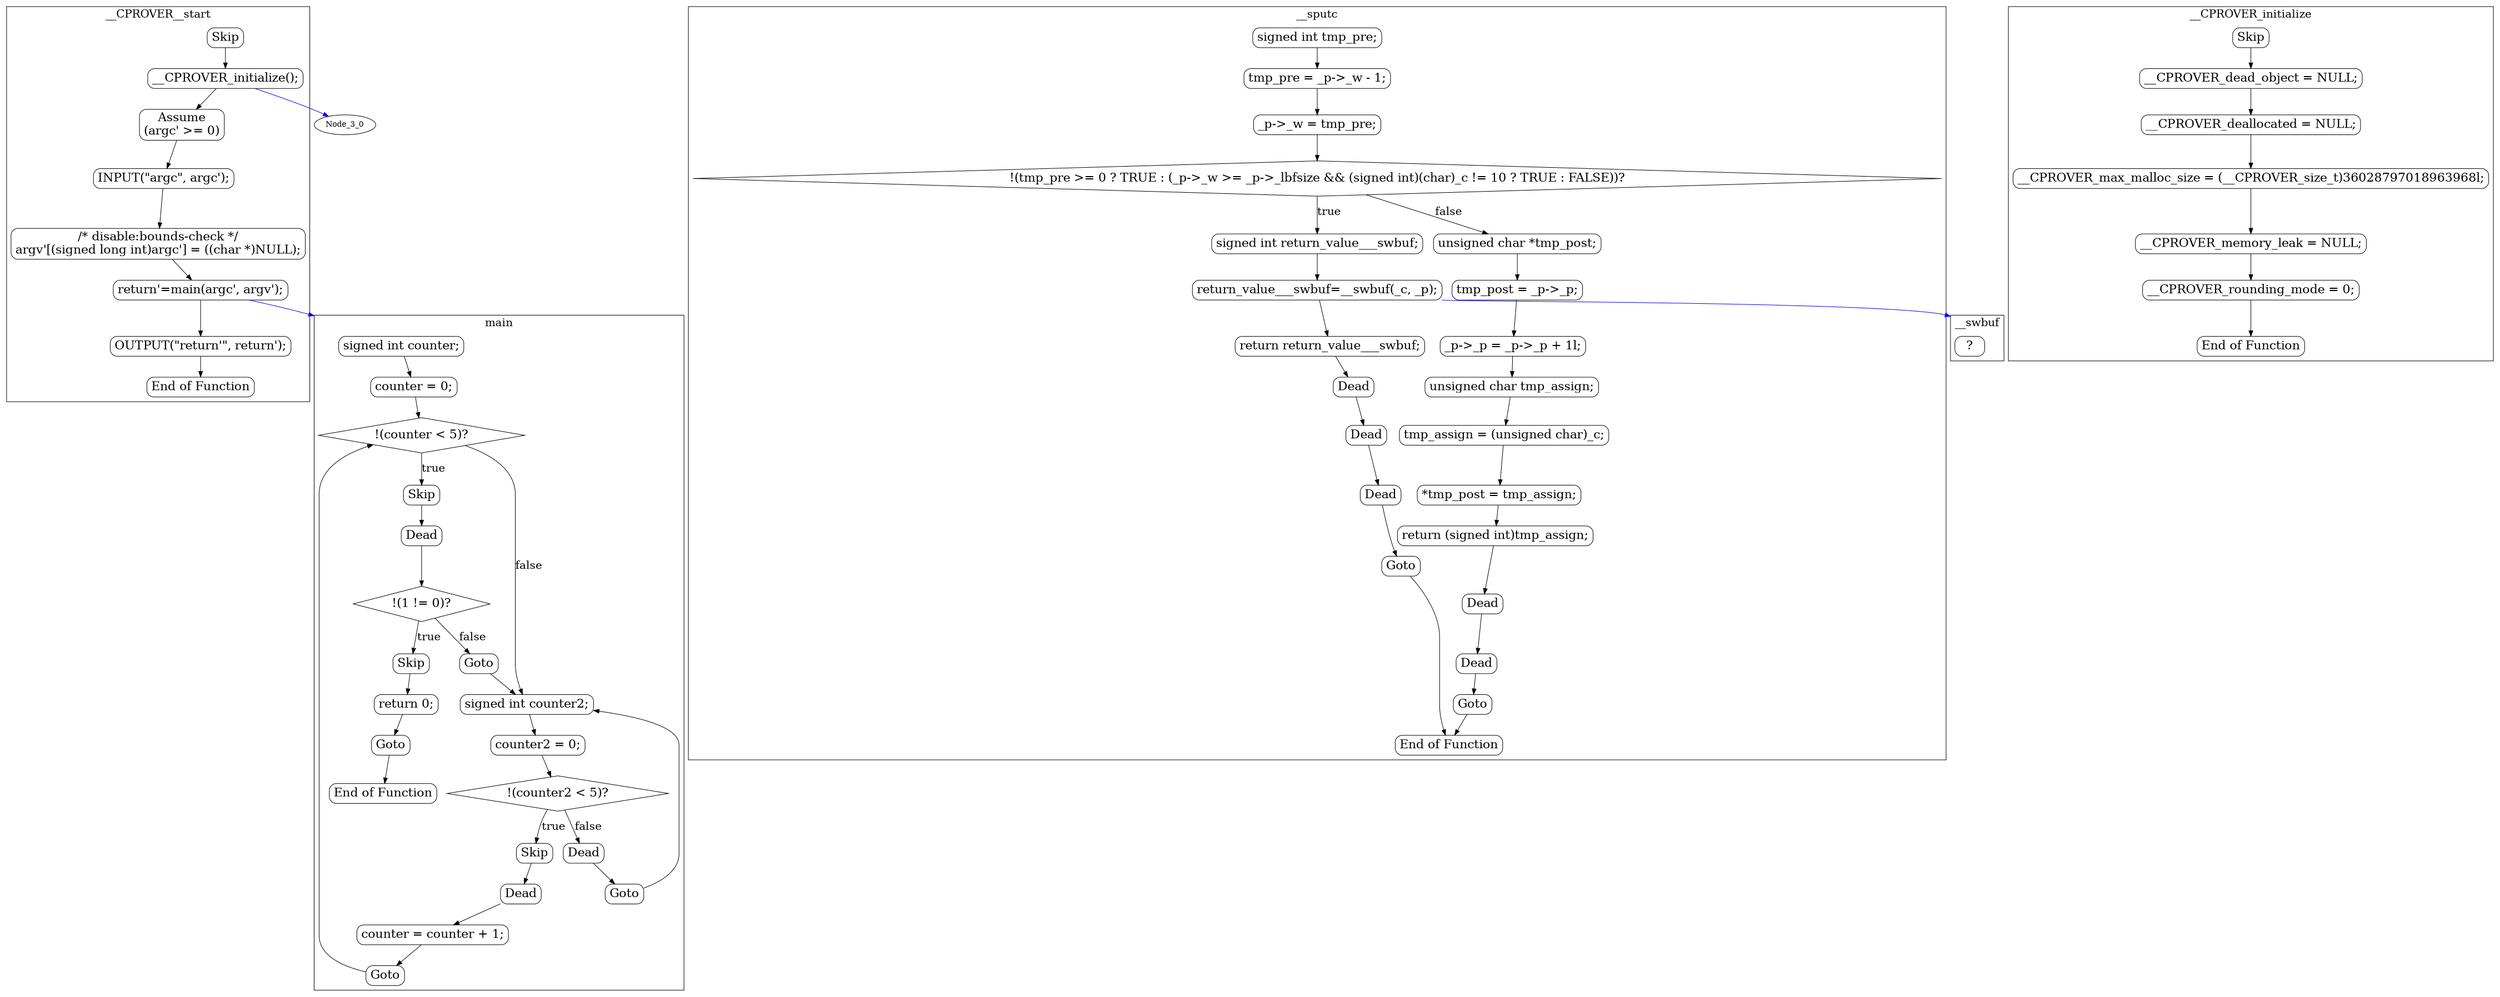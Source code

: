 digraph G {
color=black;orientation=portrait;fontsize=20;compound=true;size="30,40";ratio=compress;
subgraph "cluster_main" {
label="main";
Node_0_0 [shape=Mrecord,fontsize=22,label="signed int counter;"];
Node_0_0 -> Node_0_1 ;
Node_0_1 [shape=Mrecord,fontsize=22,label="counter = 0;"];
Node_0_1 -> Node_0_2 ;
Node_0_2 [shape=diamond,fontsize=22,label="!(counter \< 5)?"];
Node_0_2 -> Node_0_16 [fontsize=20,label="true"];
Node_0_2 -> Node_0_3 [fontsize=20,label="false"];
Node_0_16 [shape=Mrecord,fontsize=22,label="Skip"];
Node_0_16 -> Node_0_17 ;
Node_0_3 [shape=Mrecord,fontsize=22,label="signed int counter2;"];
Node_0_3 -> Node_0_4 ;
Node_0_17 [shape=Mrecord,fontsize=22,label="Dead"];
Node_0_17 -> Node_0_18 ;
Node_0_4 [shape=Mrecord,fontsize=22,label="counter2 = 0;"];
Node_0_4 -> Node_0_5 ;
Node_0_18 [shape=diamond,fontsize=22,label="!(1 != 0)?"];
Node_0_18 -> Node_0_21 [fontsize=20,label="true"];
Node_0_18 -> Node_0_19 [fontsize=20,label="false"];
Node_0_5 [shape=diamond,fontsize=22,label="!(counter2 \< 5)?"];
Node_0_5 -> Node_0_12 [fontsize=20,label="true"];
Node_0_5 -> Node_0_6 [fontsize=20,label="false"];
Node_0_21 [shape=Mrecord,fontsize=22,label="Skip"];
Node_0_21 -> Node_0_22 ;
Node_0_19 [shape=Mrecord,fontsize=22,label="Goto"];
Node_0_19 -> Node_0_3 ;
Node_0_12 [shape=Mrecord,fontsize=22,label="Skip"];
Node_0_12 -> Node_0_13 ;
Node_0_6 [shape=Mrecord,fontsize=22,label="Dead"];
Node_0_6 -> Node_0_7 ;
Node_0_22 [shape=Mrecord,fontsize=22,label="return 0;"];
Node_0_22 -> Node_0_23 ;
Node_0_13 [shape=Mrecord,fontsize=22,label="Dead"];
Node_0_13 -> Node_0_14 ;
Node_0_7 [shape=Mrecord,fontsize=22,label="Goto"];
Node_0_7 -> Node_0_3 ;
Node_0_23 [shape=Mrecord,fontsize=22,label="Goto"];
Node_0_23 -> Node_0_24 ;
Node_0_14 [shape=Mrecord,fontsize=22,label="counter = counter + 1;"];
Node_0_14 -> Node_0_15 ;
Node_0_24 [shape=Mrecord,fontsize=22,label="End of Function"];
Node_0_15 [shape=Mrecord,fontsize=22,label="Goto"];
Node_0_15 -> Node_0_2 ;
}
subgraph "cluster___sputc" {
label="__sputc";
Node_1_25 [shape=Mrecord,fontsize=22,label="signed int tmp_pre;"];
Node_1_25 -> Node_1_26 ;
Node_1_26 [shape=Mrecord,fontsize=22,label="tmp_pre = _p-\>_w - 1;"];
Node_1_26 -> Node_1_27 ;
Node_1_27 [shape=Mrecord,fontsize=22,label="_p-\>_w = tmp_pre;"];
Node_1_27 -> Node_1_28 ;
Node_1_28 [shape=diamond,fontsize=22,label="!(tmp_pre \>= 0 ? TRUE : (_p-\>_w \>= _p-\>_lbfsize && (signed int)(char)_c != 10 ? TRUE : FALSE))?"];
Node_1_28 -> Node_1_40 [fontsize=20,label="true"];
Node_1_28 -> Node_1_29 [fontsize=20,label="false"];
Node_1_40 [shape=Mrecord,fontsize=22,label="signed int return_value___swbuf;"];
Node_1_40 -> Node_1_41 ;
Node_1_29 [shape=Mrecord,fontsize=22,label="unsigned char *tmp_post;"];
Node_1_29 -> Node_1_30 ;
Node_1_41 [shape=Mrecord,fontsize=22,label="return_value___swbuf=__swbuf(_c, _p);"];
Node_1_41 -> Node_1_42 ;
Node_1_30 [shape=Mrecord,fontsize=22,label="tmp_post = _p-\>_p;"];
Node_1_30 -> Node_1_31 ;
Node_1_42 [shape=Mrecord,fontsize=22,label="return return_value___swbuf;"];
Node_1_42 -> Node_1_43 ;
Node_1_31 [shape=Mrecord,fontsize=22,label="_p-\>_p = _p-\>_p + 1l;"];
Node_1_31 -> Node_1_32 ;
Node_1_43 [shape=Mrecord,fontsize=22,label="Dead"];
Node_1_43 -> Node_1_44 ;
Node_1_32 [shape=Mrecord,fontsize=22,label="unsigned char tmp_assign;"];
Node_1_32 -> Node_1_33 ;
Node_1_44 [shape=Mrecord,fontsize=22,label="Dead"];
Node_1_44 -> Node_1_45 ;
Node_1_33 [shape=Mrecord,fontsize=22,label="tmp_assign = (unsigned char)_c;"];
Node_1_33 -> Node_1_34 ;
Node_1_45 [shape=Mrecord,fontsize=22,label="Dead"];
Node_1_45 -> Node_1_46 ;
Node_1_34 [shape=Mrecord,fontsize=22,label="*tmp_post = tmp_assign;"];
Node_1_34 -> Node_1_35 ;
Node_1_46 [shape=Mrecord,fontsize=22,label="Goto"];
Node_1_46 -> Node_1_53 ;
Node_1_35 [shape=Mrecord,fontsize=22,label="return (signed int)tmp_assign;"];
Node_1_35 -> Node_1_36 ;
Node_1_53 [shape=Mrecord,fontsize=22,label="End of Function"];
Node_1_36 [shape=Mrecord,fontsize=22,label="Dead"];
Node_1_36 -> Node_1_37 ;
Node_1_37 [shape=Mrecord,fontsize=22,label="Dead"];
Node_1_37 -> Node_1_38 ;
Node_1_38 [shape=Mrecord,fontsize=22,label="Goto"];
Node_1_38 -> Node_1_53 ;
}
subgraph "cluster___CPROVER__start" {
label="__CPROVER__start";
Node_2_54 [shape=Mrecord,fontsize=22,label="Skip"];
Node_2_54 -> Node_2_55 ;
Node_2_55 [shape=Mrecord,fontsize=22,label="__CPROVER_initialize();"];
Node_2_55 -> Node_2_56 ;
Node_2_56 [shape=Mrecord,fontsize=22,label="Assume\n(argc' \>= 0)"];
Node_2_56 -> Node_2_57 ;
Node_2_57 [shape=Mrecord,fontsize=22,label="INPUT(\"argc\", argc');"];
Node_2_57 -> Node_2_58 ;
Node_2_58 [shape=Mrecord,fontsize=22,label="/* disable:bounds-check */\nargv'[(signed long int)argc'] = ((char *)NULL);"];
Node_2_58 -> Node_2_59 ;
Node_2_59 [shape=Mrecord,fontsize=22,label="return'=main(argc', argv');"];
Node_2_59 -> Node_2_60 ;
Node_2_60 [shape=Mrecord,fontsize=22,label="OUTPUT(\"return'\", return');"];
Node_2_60 -> Node_2_61 ;
Node_2_61 [shape=Mrecord,fontsize=22,label="End of Function"];
}
subgraph "cluster___CPROVER_initialize" {
label="__CPROVER_initialize";
Node_3_62 [shape=Mrecord,fontsize=22,label="Skip"];
Node_3_62 -> Node_3_63 ;
Node_3_63 [shape=Mrecord,fontsize=22,label="__CPROVER_dead_object = NULL;"];
Node_3_63 -> Node_3_64 ;
Node_3_64 [shape=Mrecord,fontsize=22,label="__CPROVER_deallocated = NULL;"];
Node_3_64 -> Node_3_65 ;
Node_3_65 [shape=Mrecord,fontsize=22,label="__CPROVER_max_malloc_size = (__CPROVER_size_t)36028797018963968l;"];
Node_3_65 -> Node_3_66 ;
Node_3_66 [shape=Mrecord,fontsize=22,label="__CPROVER_memory_leak = NULL;"];
Node_3_66 -> Node_3_67 ;
Node_3_67 [shape=Mrecord,fontsize=22,label="__CPROVER_rounding_mode = 0;"];
Node_3_67 -> Node_3_68 ;
Node_3_68 [shape=Mrecord,fontsize=22,label="End of Function"];
}
subgraph "cluster___swbuf" {
rank=sink;
label="__swbuf";
Node_4_0 [shape=Mrecord,fontsize=22,label="?"];
}
Node_1_41 -> Node_4_0 [lhead="cluster___swbuf",color=blue];
Node_2_55 -> Node_3_0 [lhead="cluster___CPROVER_initialize",color=blue];
Node_2_59 -> Node_0_0 [lhead="cluster_main",color=blue];
}
